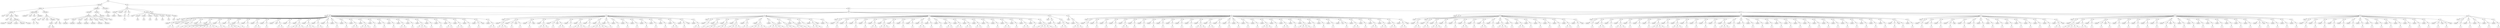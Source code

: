 digraph Tree {
	"t0" [label = "TEI"];
	"t1" [label = "teiHeader"];
	"t2" [label = "fileDesc"];
	"t3" [label = "titleStmt"];
	"t4" [label = "title"];
	"t5" [label = "title"];
	"t6" [label = "author"];
	"t7" [label = "idno"];
	"t8" [label = "idno"];
	"t9" [label = "persName"];
	"t10" [label = "forename"];
	"t11" [label = "nameLink"];
	"t12" [label = "surname"];
	"t13" [label = "nameLink"];
	"t14" [label = "surname"];
	"t15" [label = "editor"];
	"t16" [label = "publicationStmt"];
	"t17" [label = "publisher"];
	"t18" [label = "idno"];
	"t19" [label = "idno"];
	"t20" [label = "availability"];
	"t21" [label = "licence"];
	"t22" [label = "ab"];
	"t23" [label = "ref"];
	"t24" [label = "sourceDesc"];
	"t25" [label = "bibl"];
	"t26" [label = "name"];
	"t27" [label = "idno"];
	"t28" [label = "idno"];
	"t29" [label = "availability"];
	"t30" [label = "licence"];
	"t31" [label = "ab"];
	"t32" [label = "ref"];
	"t33" [label = "bibl"];
	"t34" [label = "date"];
	"t35" [label = "idno"];
	"t36" [label = "profileDesc"];
	"t37" [label = "particDesc"];
	"t38" [label = "listPerson"];
	"t39" [label = "person"];
	"t40" [label = "persName"];
	"t41" [label = "person"];
	"t42" [label = "persName"];
	"t43" [label = "person"];
	"t44" [label = "persName"];
	"t45" [label = "person"];
	"t46" [label = "persName"];
	"t47" [label = "person"];
	"t48" [label = "persName"];
	"t49" [label = "person"];
	"t50" [label = "persName"];
	"t51" [label = "person"];
	"t52" [label = "persName"];
	"t53" [label = "textClass"];
	"t54" [label = "keywords"];
	"t55" [label = "term"];
	"t56" [label = "term"];
	"t57" [label = "classCode"];
	"t58" [label = "revisionDesc"];
	"t59" [label = "listChange"];
	"t60" [label = "change"];
	"t61" [label = "text"];
	"t62" [label = "front"];
	"t63" [label = "docTitle"];
	"t64" [label = "titlePart"];
	"t65" [label = "titlePart"];
	"t66" [label = "docDate"];
	"t67" [label = "div"];
	"t68" [label = "div"];
	"t69" [label = "p"];
	"t70" [label = "div"];
	"t71" [label = "p"];
	"t72" [label = "castList"];
	"t73" [label = "head"];
	"t74" [label = "castItem"];
	"t75" [label = "role"];
	"t76" [label = "castItem"];
	"t77" [label = "role"];
	"t78" [label = "castItem"];
	"t79" [label = "role"];
	"t80" [label = "castItem"];
	"t81" [label = "role"];
	"t82" [label = "castItem"];
	"t83" [label = "role"];
	"t84" [label = "castItem"];
	"t85" [label = "role"];
	"t86" [label = "castItem"];
	"t87" [label = "role"];
	"t88" [label = "note"];
	"t89" [label = "body"];
	"t90" [label = "div"];
	"t91" [label = "head"];
	"t92" [label = "div"];
	"t93" [label = "head"];
	"t94" [label = "stage"];
	"t95" [label = "sp"];
	"t96" [label = "speaker"];
	"t97" [label = "p"];
	"t98" [label = "s"];
	"t99" [label = "s"];
	"t100" [label = "sp"];
	"t101" [label = "speaker"];
	"t102" [label = "p"];
	"t103" [label = "s"];
	"t104" [label = "sp"];
	"t105" [label = "speaker"];
	"t106" [label = "p"];
	"t107" [label = "s"];
	"t108" [label = "sp"];
	"t109" [label = "speaker"];
	"t110" [label = "p"];
	"t111" [label = "s"];
	"t112" [label = "sp"];
	"t113" [label = "speaker"];
	"t114" [label = "p"];
	"t115" [label = "s"];
	"t116" [label = "s"];
	"t117" [label = "s"];
	"t118" [label = "s"];
	"t119" [label = "s"];
	"t120" [label = "s"];
	"t121" [label = "s"];
	"t122" [label = "s"];
	"t123" [label = "s"];
	"t124" [label = "sp"];
	"t125" [label = "speaker"];
	"t126" [label = "p"];
	"t127" [label = "s"];
	"t128" [label = "s"];
	"t129" [label = "sp"];
	"t130" [label = "speaker"];
	"t131" [label = "p"];
	"t132" [label = "s"];
	"t133" [label = "s"];
	"t134" [label = "s"];
	"t135" [label = "s"];
	"t136" [label = "sp"];
	"t137" [label = "speaker"];
	"t138" [label = "p"];
	"t139" [label = "s"];
	"t140" [label = "sp"];
	"t141" [label = "speaker"];
	"t142" [label = "p"];
	"t143" [label = "s"];
	"t144" [label = "sp"];
	"t145" [label = "speaker"];
	"t146" [label = "p"];
	"t147" [label = "s"];
	"t148" [label = "s"];
	"t149" [label = "sp"];
	"t150" [label = "speaker"];
	"t151" [label = "p"];
	"t152" [label = "s"];
	"t153" [label = "sp"];
	"t154" [label = "speaker"];
	"t155" [label = "note"];
	"t156" [label = "p"];
	"t157" [label = "s"];
	"t158" [label = "s"];
	"t159" [label = "sp"];
	"t160" [label = "speaker"];
	"t161" [label = "p"];
	"t162" [label = "s"];
	"t163" [label = "sp"];
	"t164" [label = "speaker"];
	"t165" [label = "p"];
	"t166" [label = "s"];
	"t167" [label = "s"];
	"t168" [label = "s"];
	"t169" [label = "s"];
	"t170" [label = "sp"];
	"t171" [label = "speaker"];
	"t172" [label = "p"];
	"t173" [label = "s"];
	"t174" [label = "s"];
	"t175" [label = "s"];
	"t176" [label = "sp"];
	"t177" [label = "speaker"];
	"t178" [label = "p"];
	"t179" [label = "s"];
	"t180" [label = "s"];
	"t181" [label = "sp"];
	"t182" [label = "speaker"];
	"t183" [label = "p"];
	"t184" [label = "s"];
	"t185" [label = "sp"];
	"t186" [label = "speaker"];
	"t187" [label = "p"];
	"t188" [label = "s"];
	"t189" [label = "sp"];
	"t190" [label = "speaker"];
	"t191" [label = "p"];
	"t192" [label = "s"];
	"t193" [label = "sp"];
	"t194" [label = "speaker"];
	"t195" [label = "p"];
	"t196" [label = "s"];
	"t197" [label = "s"];
	"t198" [label = "sp"];
	"t199" [label = "speaker"];
	"t200" [label = "p"];
	"t201" [label = "s"];
	"t202" [label = "s"];
	"t203" [label = "s"];
	"t204" [label = "sp"];
	"t205" [label = "speaker"];
	"t206" [label = "p"];
	"t207" [label = "s"];
	"t208" [label = "sp"];
	"t209" [label = "speaker"];
	"t210" [label = "p"];
	"t211" [label = "s"];
	"t212" [label = "sp"];
	"t213" [label = "speaker"];
	"t214" [label = "p"];
	"t215" [label = "s"];
	"t216" [label = "sp"];
	"t217" [label = "speaker"];
	"t218" [label = "p"];
	"t219" [label = "s"];
	"t220" [label = "s"];
	"t221" [label = "sp"];
	"t222" [label = "speaker"];
	"t223" [label = "p"];
	"t224" [label = "s"];
	"t225" [label = "sp"];
	"t226" [label = "speaker"];
	"t227" [label = "p"];
	"t228" [label = "s"];
	"t229" [label = "s"];
	"t230" [label = "s"];
	"t231" [label = "sp"];
	"t232" [label = "speaker"];
	"t233" [label = "p"];
	"t234" [label = "s"];
	"t235" [label = "sp"];
	"t236" [label = "speaker"];
	"t237" [label = "p"];
	"t238" [label = "s"];
	"t239" [label = "sp"];
	"t240" [label = "speaker"];
	"t241" [label = "p"];
	"t242" [label = "s"];
	"t243" [label = "s"];
	"t244" [label = "sp"];
	"t245" [label = "speaker"];
	"t246" [label = "p"];
	"t247" [label = "s"];
	"t248" [label = "s"];
	"t249" [label = "sp"];
	"t250" [label = "speaker"];
	"t251" [label = "p"];
	"t252" [label = "s"];
	"t253" [label = "sp"];
	"t254" [label = "speaker"];
	"t255" [label = "p"];
	"t256" [label = "s"];
	"t257" [label = "stage"];
	"t258" [label = "sp"];
	"t259" [label = "speaker"];
	"t260" [label = "p"];
	"t261" [label = "s"];
	"t262" [label = "s"];
	"t263" [label = "div"];
	"t264" [label = "head"];
	"t265" [label = "sp"];
	"t266" [label = "speaker"];
	"t267" [label = "p"];
	"t268" [label = "s"];
	"t269" [label = "s"];
	"t270" [label = "s"];
	"t271" [label = "sp"];
	"t272" [label = "speaker"];
	"t273" [label = "p"];
	"t274" [label = "s"];
	"t275" [label = "stage"];
	"t276" [label = "p"];
	"t277" [label = "s"];
	"t278" [label = "sp"];
	"t279" [label = "speaker"];
	"t280" [label = "p"];
	"t281" [label = "s"];
	"t282" [label = "stage"];
	"t283" [label = "sp"];
	"t284" [label = "speaker"];
	"t285" [label = "p"];
	"t286" [label = "s"];
	"t287" [label = "s"];
	"t288" [label = "s"];
	"t289" [label = "sp"];
	"t290" [label = "speaker"];
	"t291" [label = "p"];
	"t292" [label = "s"];
	"t293" [label = "stage"];
	"t294" [label = "p"];
	"t295" [label = "s"];
	"t296" [label = "s"];
	"t297" [label = "sp"];
	"t298" [label = "speaker"];
	"t299" [label = "p"];
	"t300" [label = "s"];
	"t301" [label = "sp"];
	"t302" [label = "speaker"];
	"t303" [label = "p"];
	"t304" [label = "s"];
	"t305" [label = "s"];
	"t306" [label = "s"];
	"t307" [label = "s"];
	"t308" [label = "sp"];
	"t309" [label = "speaker"];
	"t310" [label = "p"];
	"t311" [label = "s"];
	"t312" [label = "sp"];
	"t313" [label = "speaker"];
	"t314" [label = "p"];
	"t315" [label = "s"];
	"t316" [label = "s"];
	"t317" [label = "s"];
	"t318" [label = "s"];
	"t319" [label = "s"];
	"t320" [label = "sp"];
	"t321" [label = "speaker"];
	"t322" [label = "p"];
	"t323" [label = "s"];
	"t324" [label = "sp"];
	"t325" [label = "speaker"];
	"t326" [label = "p"];
	"t327" [label = "s"];
	"t328" [label = "sp"];
	"t329" [label = "speaker"];
	"t330" [label = "p"];
	"t331" [label = "s"];
	"t332" [label = "sp"];
	"t333" [label = "speaker"];
	"t334" [label = "p"];
	"t335" [label = "s"];
	"t336" [label = "sp"];
	"t337" [label = "speaker"];
	"t338" [label = "p"];
	"t339" [label = "s"];
	"t340" [label = "sp"];
	"t341" [label = "speaker"];
	"t342" [label = "p"];
	"t343" [label = "s"];
	"t344" [label = "sp"];
	"t345" [label = "speaker"];
	"t346" [label = "p"];
	"t347" [label = "s"];
	"t348" [label = "sp"];
	"t349" [label = "speaker"];
	"t350" [label = "p"];
	"t351" [label = "s"];
	"t352" [label = "s"];
	"t353" [label = "sp"];
	"t354" [label = "speaker"];
	"t355" [label = "p"];
	"t356" [label = "s"];
	"t357" [label = "stage"];
	"t358" [label = "sp"];
	"t359" [label = "speaker"];
	"t360" [label = "p"];
	"t361" [label = "s"];
	"t362" [label = "s"];
	"t363" [label = "div"];
	"t364" [label = "head"];
	"t365" [label = "sp"];
	"t366" [label = "speaker"];
	"t367" [label = "p"];
	"t368" [label = "s"];
	"t369" [label = "sp"];
	"t370" [label = "speaker"];
	"t371" [label = "p"];
	"t372" [label = "s"];
	"t373" [label = "s"];
	"t374" [label = "s"];
	"t375" [label = "sp"];
	"t376" [label = "speaker"];
	"t377" [label = "p"];
	"t378" [label = "s"];
	"t379" [label = "s"];
	"t380" [label = "s"];
	"t381" [label = "sp"];
	"t382" [label = "speaker"];
	"t383" [label = "p"];
	"t384" [label = "s"];
	"t385" [label = "s"];
	"t386" [label = "s"];
	"t387" [label = "s"];
	"t388" [label = "sp"];
	"t389" [label = "speaker"];
	"t390" [label = "p"];
	"t391" [label = "s"];
	"t392" [label = "s"];
	"t393" [label = "sp"];
	"t394" [label = "speaker"];
	"t395" [label = "p"];
	"t396" [label = "s"];
	"t397" [label = "s"];
	"t398" [label = "s"];
	"t399" [label = "s"];
	"t400" [label = "s"];
	"t401" [label = "sp"];
	"t402" [label = "speaker"];
	"t403" [label = "p"];
	"t404" [label = "s"];
	"t405" [label = "s"];
	"t406" [label = "s"];
	"t407" [label = "s"];
	"t408" [label = "s"];
	"t409" [label = "sp"];
	"t410" [label = "speaker"];
	"t411" [label = "p"];
	"t412" [label = "s"];
	"t413" [label = "s"];
	"t414" [label = "s"];
	"t415" [label = "sp"];
	"t416" [label = "speaker"];
	"t417" [label = "p"];
	"t418" [label = "s"];
	"t419" [label = "s"];
	"t420" [label = "s"];
	"t421" [label = "sp"];
	"t422" [label = "speaker"];
	"t423" [label = "p"];
	"t424" [label = "s"];
	"t425" [label = "sp"];
	"t426" [label = "speaker"];
	"t427" [label = "p"];
	"t428" [label = "s"];
	"t429" [label = "s"];
	"t430" [label = "s"];
	"t431" [label = "stage"];
	"t432" [label = "sp"];
	"t433" [label = "speaker"];
	"t434" [label = "p"];
	"t435" [label = "s"];
	"t436" [label = "div"];
	"t437" [label = "head"];
	"t438" [label = "sp"];
	"t439" [label = "speaker"];
	"t440" [label = "p"];
	"t441" [label = "s"];
	"t442" [label = "sp"];
	"t443" [label = "speaker"];
	"t444" [label = "p"];
	"t445" [label = "s"];
	"t446" [label = "sp"];
	"t447" [label = "speaker"];
	"t448" [label = "p"];
	"t449" [label = "s"];
	"t450" [label = "sp"];
	"t451" [label = "speaker"];
	"t452" [label = "p"];
	"t453" [label = "s"];
	"t454" [label = "sp"];
	"t455" [label = "speaker"];
	"t456" [label = "p"];
	"t457" [label = "s"];
	"t458" [label = "s"];
	"t459" [label = "sp"];
	"t460" [label = "speaker"];
	"t461" [label = "p"];
	"t462" [label = "s"];
	"t463" [label = "s"];
	"t464" [label = "s"];
	"t465" [label = "sp"];
	"t466" [label = "speaker"];
	"t467" [label = "p"];
	"t468" [label = "s"];
	"t469" [label = "sp"];
	"t470" [label = "speaker"];
	"t471" [label = "p"];
	"t472" [label = "s"];
	"t473" [label = "sp"];
	"t474" [label = "speaker"];
	"t475" [label = "p"];
	"t476" [label = "s"];
	"t477" [label = "sp"];
	"t478" [label = "speaker"];
	"t479" [label = "p"];
	"t480" [label = "s"];
	"t481" [label = "s"];
	"t482" [label = "sp"];
	"t483" [label = "speaker"];
	"t484" [label = "p"];
	"t485" [label = "s"];
	"t486" [label = "sp"];
	"t487" [label = "speaker"];
	"t488" [label = "p"];
	"t489" [label = "s"];
	"t490" [label = "sp"];
	"t491" [label = "speaker"];
	"t492" [label = "p"];
	"t493" [label = "s"];
	"t494" [label = "s"];
	"t495" [label = "sp"];
	"t496" [label = "speaker"];
	"t497" [label = "p"];
	"t498" [label = "s"];
	"t499" [label = "s"];
	"t500" [label = "sp"];
	"t501" [label = "speaker"];
	"t502" [label = "p"];
	"t503" [label = "s"];
	"t504" [label = "s"];
	"t505" [label = "sp"];
	"t506" [label = "speaker"];
	"t507" [label = "p"];
	"t508" [label = "s"];
	"t509" [label = "s"];
	"t510" [label = "sp"];
	"t511" [label = "speaker"];
	"t512" [label = "p"];
	"t513" [label = "s"];
	"t514" [label = "sp"];
	"t515" [label = "speaker"];
	"t516" [label = "p"];
	"t517" [label = "s"];
	"t518" [label = "sp"];
	"t519" [label = "speaker"];
	"t520" [label = "p"];
	"t521" [label = "s"];
	"t522" [label = "s"];
	"t523" [label = "sp"];
	"t524" [label = "speaker"];
	"t525" [label = "p"];
	"t526" [label = "s"];
	"t527" [label = "sp"];
	"t528" [label = "speaker"];
	"t529" [label = "p"];
	"t530" [label = "s"];
	"t531" [label = "s"];
	"t532" [label = "sp"];
	"t533" [label = "speaker"];
	"t534" [label = "p"];
	"t535" [label = "s"];
	"t536" [label = "sp"];
	"t537" [label = "speaker"];
	"t538" [label = "p"];
	"t539" [label = "s"];
	"t540" [label = "s"];
	"t541" [label = "s"];
	"t542" [label = "s"];
	"t543" [label = "s"];
	"t544" [label = "div"];
	"t545" [label = "head"];
	"t546" [label = "sp"];
	"t547" [label = "speaker"];
	"t548" [label = "p"];
	"t549" [label = "s"];
	"t550" [label = "sp"];
	"t551" [label = "speaker"];
	"t552" [label = "p"];
	"t553" [label = "s"];
	"t554" [label = "s"];
	"t555" [label = "stage"];
	"t556" [label = "div"];
	"t557" [label = "head"];
	"t558" [label = "sp"];
	"t559" [label = "speaker"];
	"t560" [label = "p"];
	"t561" [label = "s"];
	"t562" [label = "s"];
	"t563" [label = "s"];
	"t564" [label = "div"];
	"t565" [label = "head"];
	"t566" [label = "sp"];
	"t567" [label = "speaker"];
	"t568" [label = "p"];
	"t569" [label = "s"];
	"t570" [label = "sp"];
	"t571" [label = "speaker"];
	"t572" [label = "p"];
	"t573" [label = "s"];
	"t574" [label = "sp"];
	"t575" [label = "speaker"];
	"t576" [label = "p"];
	"t577" [label = "s"];
	"t578" [label = "sp"];
	"t579" [label = "speaker"];
	"t580" [label = "p"];
	"t581" [label = "s"];
	"t582" [label = "sp"];
	"t583" [label = "speaker"];
	"t584" [label = "p"];
	"t585" [label = "s"];
	"t586" [label = "s"];
	"t587" [label = "sp"];
	"t588" [label = "speaker"];
	"t589" [label = "p"];
	"t590" [label = "s"];
	"t591" [label = "sp"];
	"t592" [label = "speaker"];
	"t593" [label = "p"];
	"t594" [label = "s"];
	"t595" [label = "sp"];
	"t596" [label = "speaker"];
	"t597" [label = "p"];
	"t598" [label = "s"];
	"t599" [label = "sp"];
	"t600" [label = "speaker"];
	"t601" [label = "p"];
	"t602" [label = "s"];
	"t603" [label = "sp"];
	"t604" [label = "speaker"];
	"t605" [label = "p"];
	"t606" [label = "s"];
	"t607" [label = "sp"];
	"t608" [label = "speaker"];
	"t609" [label = "p"];
	"t610" [label = "s"];
	"t611" [label = "sp"];
	"t612" [label = "speaker"];
	"t613" [label = "p"];
	"t614" [label = "s"];
	"t615" [label = "sp"];
	"t616" [label = "speaker"];
	"t617" [label = "p"];
	"t618" [label = "s"];
	"t619" [label = "s"];
	"t620" [label = "s"];
	"t621" [label = "sp"];
	"t622" [label = "speaker"];
	"t623" [label = "p"];
	"t624" [label = "s"];
	"t625" [label = "s"];
	"t626" [label = "sp"];
	"t627" [label = "speaker"];
	"t628" [label = "p"];
	"t629" [label = "s"];
	"t630" [label = "sp"];
	"t631" [label = "speaker"];
	"t632" [label = "p"];
	"t633" [label = "s"];
	"t634" [label = "sp"];
	"t635" [label = "speaker"];
	"t636" [label = "p"];
	"t637" [label = "s"];
	"t638" [label = "sp"];
	"t639" [label = "speaker"];
	"t640" [label = "p"];
	"t641" [label = "s"];
	"t642" [label = "sp"];
	"t643" [label = "speaker"];
	"t644" [label = "p"];
	"t645" [label = "s"];
	"t646" [label = "sp"];
	"t647" [label = "speaker"];
	"t648" [label = "p"];
	"t649" [label = "s"];
	"t650" [label = "s"];
	"t651" [label = "s"];
	"t652" [label = "sp"];
	"t653" [label = "speaker"];
	"t654" [label = "p"];
	"t655" [label = "s"];
	"t656" [label = "sp"];
	"t657" [label = "speaker"];
	"t658" [label = "p"];
	"t659" [label = "s"];
	"t660" [label = "s"];
	"t661" [label = "sp"];
	"t662" [label = "speaker"];
	"t663" [label = "p"];
	"t664" [label = "s"];
	"t665" [label = "sp"];
	"t666" [label = "speaker"];
	"t667" [label = "p"];
	"t668" [label = "s"];
	"t669" [label = "s"];
	"t670" [label = "s"];
	"t671" [label = "s"];
	"t672" [label = "sp"];
	"t673" [label = "speaker"];
	"t674" [label = "p"];
	"t675" [label = "s"];
	"t676" [label = "sp"];
	"t677" [label = "speaker"];
	"t678" [label = "p"];
	"t679" [label = "s"];
	"t680" [label = "sp"];
	"t681" [label = "speaker"];
	"t682" [label = "p"];
	"t683" [label = "s"];
	"t684" [label = "sp"];
	"t685" [label = "speaker"];
	"t686" [label = "note"];
	"t687" [label = "p"];
	"t688" [label = "s"];
	"t689" [label = "sp"];
	"t690" [label = "speaker"];
	"t691" [label = "p"];
	"t692" [label = "s"];
	"t693" [label = "s"];
	"t694" [label = "sp"];
	"t695" [label = "speaker"];
	"t696" [label = "p"];
	"t697" [label = "s"];
	"t698" [label = "sp"];
	"t699" [label = "speaker"];
	"t700" [label = "p"];
	"t701" [label = "s"];
	"t702" [label = "s"];
	"t703" [label = "sp"];
	"t704" [label = "speaker"];
	"t705" [label = "p"];
	"t706" [label = "s"];
	"t707" [label = "s"];
	"t708" [label = "sp"];
	"t709" [label = "speaker"];
	"t710" [label = "p"];
	"t711" [label = "s"];
	"t712" [label = "s"];
	"t713" [label = "sp"];
	"t714" [label = "speaker"];
	"t715" [label = "p"];
	"t716" [label = "s"];
	"t717" [label = "s"];
	"t718" [label = "stage"];
	"t719" [label = "div"];
	"t720" [label = "head"];
	"t721" [label = "div"];
	"t722" [label = "head"];
	"t723" [label = "sp"];
	"t724" [label = "speaker"];
	"t725" [label = "p"];
	"t726" [label = "s"];
	"t727" [label = "s"];
	"t728" [label = "div"];
	"t729" [label = "head"];
	"t730" [label = "sp"];
	"t731" [label = "speaker"];
	"t732" [label = "p"];
	"t733" [label = "s"];
	"t734" [label = "s"];
	"t735" [label = "sp"];
	"t736" [label = "speaker"];
	"t737" [label = "p"];
	"t738" [label = "s"];
	"t739" [label = "s"];
	"t740" [label = "s"];
	"t741" [label = "sp"];
	"t742" [label = "speaker"];
	"t743" [label = "p"];
	"t744" [label = "s"];
	"t745" [label = "sp"];
	"t746" [label = "speaker"];
	"t747" [label = "p"];
	"t748" [label = "s"];
	"t749" [label = "sp"];
	"t750" [label = "speaker"];
	"t751" [label = "p"];
	"t752" [label = "s"];
	"t753" [label = "s"];
	"t754" [label = "sp"];
	"t755" [label = "speaker"];
	"t756" [label = "p"];
	"t757" [label = "s"];
	"t758" [label = "sp"];
	"t759" [label = "speaker"];
	"t760" [label = "p"];
	"t761" [label = "s"];
	"t762" [label = "s"];
	"t763" [label = "sp"];
	"t764" [label = "speaker"];
	"t765" [label = "p"];
	"t766" [label = "s"];
	"t767" [label = "sp"];
	"t768" [label = "speaker"];
	"t769" [label = "p"];
	"t770" [label = "s"];
	"t771" [label = "s"];
	"t772" [label = "s"];
	"t773" [label = "sp"];
	"t774" [label = "speaker"];
	"t775" [label = "p"];
	"t776" [label = "s"];
	"t777" [label = "sp"];
	"t778" [label = "speaker"];
	"t779" [label = "p"];
	"t780" [label = "s"];
	"t781" [label = "s"];
	"t782" [label = "sp"];
	"t783" [label = "speaker"];
	"t784" [label = "p"];
	"t785" [label = "s"];
	"t786" [label = "sp"];
	"t787" [label = "speaker"];
	"t788" [label = "p"];
	"t789" [label = "s"];
	"t790" [label = "sp"];
	"t791" [label = "speaker"];
	"t792" [label = "p"];
	"t793" [label = "s"];
	"t794" [label = "sp"];
	"t795" [label = "speaker"];
	"t796" [label = "p"];
	"t797" [label = "s"];
	"t798" [label = "sp"];
	"t799" [label = "speaker"];
	"t800" [label = "p"];
	"t801" [label = "s"];
	"t802" [label = "s"];
	"t803" [label = "sp"];
	"t804" [label = "speaker"];
	"t805" [label = "p"];
	"t806" [label = "s"];
	"t807" [label = "stage"];
	"t808" [label = "div"];
	"t809" [label = "head"];
	"t810" [label = "sp"];
	"t811" [label = "speaker"];
	"t812" [label = "p"];
	"t813" [label = "s"];
	"t814" [label = "sp"];
	"t815" [label = "speaker"];
	"t816" [label = "p"];
	"t817" [label = "s"];
	"t818" [label = "s"];
	"t819" [label = "sp"];
	"t820" [label = "speaker"];
	"t821" [label = "p"];
	"t822" [label = "s"];
	"t823" [label = "sp"];
	"t824" [label = "speaker"];
	"t825" [label = "p"];
	"t826" [label = "s"];
	"t827" [label = "s"];
	"t828" [label = "s"];
	"t829" [label = "sp"];
	"t830" [label = "speaker"];
	"t831" [label = "p"];
	"t832" [label = "s"];
	"t833" [label = "sp"];
	"t834" [label = "speaker"];
	"t835" [label = "p"];
	"t836" [label = "s"];
	"t837" [label = "sp"];
	"t838" [label = "speaker"];
	"t839" [label = "p"];
	"t840" [label = "s"];
	"t841" [label = "sp"];
	"t842" [label = "speaker"];
	"t843" [label = "p"];
	"t844" [label = "s"];
	"t845" [label = "s"];
	"t846" [label = "s"];
	"t847" [label = "s"];
	"t848" [label = "sp"];
	"t849" [label = "speaker"];
	"t850" [label = "p"];
	"t851" [label = "s"];
	"t852" [label = "sp"];
	"t853" [label = "speaker"];
	"t854" [label = "p"];
	"t855" [label = "s"];
	"t856" [label = "s"];
	"t857" [label = "s"];
	"t858" [label = "sp"];
	"t859" [label = "speaker"];
	"t860" [label = "p"];
	"t861" [label = "s"];
	"t862" [label = "sp"];
	"t863" [label = "speaker"];
	"t864" [label = "p"];
	"t865" [label = "s"];
	"t866" [label = "sp"];
	"t867" [label = "speaker"];
	"t868" [label = "p"];
	"t869" [label = "s"];
	"t870" [label = "sp"];
	"t871" [label = "speaker"];
	"t872" [label = "p"];
	"t873" [label = "s"];
	"t874" [label = "sp"];
	"t875" [label = "speaker"];
	"t876" [label = "p"];
	"t877" [label = "s"];
	"t878" [label = "s"];
	"t879" [label = "s"];
	"t880" [label = "sp"];
	"t881" [label = "speaker"];
	"t882" [label = "p"];
	"t883" [label = "s"];
	"t884" [label = "sp"];
	"t885" [label = "speaker"];
	"t886" [label = "p"];
	"t887" [label = "s"];
	"t888" [label = "sp"];
	"t889" [label = "speaker"];
	"t890" [label = "p"];
	"t891" [label = "s"];
	"t892" [label = "sp"];
	"t893" [label = "speaker"];
	"t894" [label = "p"];
	"t895" [label = "s"];
	"t896" [label = "sp"];
	"t897" [label = "speaker"];
	"t898" [label = "p"];
	"t899" [label = "s"];
	"t900" [label = "sp"];
	"t901" [label = "speaker"];
	"t902" [label = "p"];
	"t903" [label = "s"];
	"t904" [label = "sp"];
	"t905" [label = "speaker"];
	"t906" [label = "p"];
	"t907" [label = "s"];
	"t908" [label = "sp"];
	"t909" [label = "speaker"];
	"t910" [label = "p"];
	"t911" [label = "s"];
	"t912" [label = "sp"];
	"t913" [label = "speaker"];
	"t914" [label = "p"];
	"t915" [label = "s"];
	"t916" [label = "sp"];
	"t917" [label = "speaker"];
	"t918" [label = "p"];
	"t919" [label = "s"];
	"t920" [label = "sp"];
	"t921" [label = "speaker"];
	"t922" [label = "p"];
	"t923" [label = "s"];
	"t924" [label = "sp"];
	"t925" [label = "speaker"];
	"t926" [label = "p"];
	"t927" [label = "s"];
	"t928" [label = "sp"];
	"t929" [label = "speaker"];
	"t930" [label = "p"];
	"t931" [label = "s"];
	"t932" [label = "sp"];
	"t933" [label = "speaker"];
	"t934" [label = "p"];
	"t935" [label = "s"];
	"t936" [label = "sp"];
	"t937" [label = "speaker"];
	"t938" [label = "p"];
	"t939" [label = "s"];
	"t940" [label = "sp"];
	"t941" [label = "speaker"];
	"t942" [label = "p"];
	"t943" [label = "s"];
	"t944" [label = "sp"];
	"t945" [label = "speaker"];
	"t946" [label = "p"];
	"t947" [label = "s"];
	"t948" [label = "sp"];
	"t949" [label = "speaker"];
	"t950" [label = "p"];
	"t951" [label = "s"];
	"t952" [label = "stage"];
	"t953" [label = "p"];
	"t954" [label = "s"];
	"t955" [label = "sp"];
	"t956" [label = "speaker"];
	"t957" [label = "p"];
	"t958" [label = "s"];
	"t959" [label = "div"];
	"t960" [label = "head"];
	"t961" [label = "sp"];
	"t962" [label = "speaker"];
	"t963" [label = "p"];
	"t964" [label = "s"];
	"t965" [label = "sp"];
	"t966" [label = "speaker"];
	"t967" [label = "p"];
	"t968" [label = "s"];
	"t969" [label = "sp"];
	"t970" [label = "speaker"];
	"t971" [label = "p"];
	"t972" [label = "s"];
	"t973" [label = "sp"];
	"t974" [label = "speaker"];
	"t975" [label = "p"];
	"t976" [label = "s"];
	"t977" [label = "stage"];
	"t978" [label = "sp"];
	"t979" [label = "speaker"];
	"t980" [label = "p"];
	"t981" [label = "s"];
	"t982" [label = "sp"];
	"t983" [label = "speaker"];
	"t984" [label = "p"];
	"t985" [label = "s"];
	"t986" [label = "sp"];
	"t987" [label = "speaker"];
	"t988" [label = "p"];
	"t989" [label = "s"];
	"t990" [label = "sp"];
	"t991" [label = "speaker"];
	"t992" [label = "p"];
	"t993" [label = "s"];
	"t994" [label = "sp"];
	"t995" [label = "speaker"];
	"t996" [label = "p"];
	"t997" [label = "s"];
	"t998" [label = "sp"];
	"t999" [label = "speaker"];
	"t1000" [label = "p"];
	"t1001" [label = "s"];
	"t1002" [label = "sp"];
	"t1003" [label = "speaker"];
	"t1004" [label = "p"];
	"t1005" [label = "s"];
	"t1006" [label = "sp"];
	"t1007" [label = "speaker"];
	"t1008" [label = "p"];
	"t1009" [label = "s"];
	"t1010" [label = "sp"];
	"t1011" [label = "speaker"];
	"t1012" [label = "p"];
	"t1013" [label = "s"];
	"t1014" [label = "sp"];
	"t1015" [label = "speaker"];
	"t1016" [label = "p"];
	"t1017" [label = "s"];
	"t1018" [label = "sp"];
	"t1019" [label = "speaker"];
	"t1020" [label = "p"];
	"t1021" [label = "s"];
	"t1022" [label = "s"];
	"t1023" [label = "stage"];
	"t1024" [label = "div"];
	"t1025" [label = "head"];
	"t1026" [label = "sp"];
	"t1027" [label = "speaker"];
	"t1028" [label = "p"];
	"t1029" [label = "s"];
	"t1030" [label = "s"];
	"t1031" [label = "s"];
	"t1032" [label = "s"];
	"t1033" [label = "s"];
	"t1034" [label = "sp"];
	"t1035" [label = "speaker"];
	"t1036" [label = "p"];
	"t1037" [label = "s"];
	"t1038" [label = "s"];
	"t1039" [label = "sp"];
	"t1040" [label = "speaker"];
	"t1041" [label = "p"];
	"t1042" [label = "s"];
	"t1043" [label = "sp"];
	"t1044" [label = "speaker"];
	"t1045" [label = "p"];
	"t1046" [label = "s"];
	"t1047" [label = "stage"];
	"t1048" [label = "p"];
	"t1049" [label = "s"];
	"t1050" [label = "sp"];
	"t1051" [label = "speaker"];
	"t1052" [label = "p"];
	"t1053" [label = "s"];
	"t1054" [label = "sp"];
	"t1055" [label = "speaker"];
	"t1056" [label = "p"];
	"t1057" [label = "s"];
	"t1058" [label = "sp"];
	"t1059" [label = "speaker"];
	"t1060" [label = "p"];
	"t1061" [label = "s"];
	"t1062" [label = "sp"];
	"t1063" [label = "speaker"];
	"t1064" [label = "p"];
	"t1065" [label = "s"];
	"t1066" [label = "sp"];
	"t1067" [label = "speaker"];
	"t1068" [label = "p"];
	"t1069" [label = "s"];
	"t1070" [label = "sp"];
	"t1071" [label = "speaker"];
	"t1072" [label = "p"];
	"t1073" [label = "s"];
	"t1074" [label = "stage"];
	"t1075" [label = "p"];
	"t1076" [label = "s"];
	"t1077" [label = "sp"];
	"t1078" [label = "speaker"];
	"t1079" [label = "p"];
	"t1080" [label = "s"];
	"t1081" [label = "sp"];
	"t1082" [label = "speaker"];
	"t1083" [label = "p"];
	"t1084" [label = "s"];
	"t1085" [label = "sp"];
	"t1086" [label = "speaker"];
	"t1087" [label = "p"];
	"t1088" [label = "s"];
	"t1089" [label = "sp"];
	"t1090" [label = "speaker"];
	"t1091" [label = "p"];
	"t1092" [label = "s"];
	"t1093" [label = "sp"];
	"t1094" [label = "speaker"];
	"t1095" [label = "p"];
	"t1096" [label = "s"];
	"t1097" [label = "sp"];
	"t1098" [label = "speaker"];
	"t1099" [label = "p"];
	"t1100" [label = "s"];
	"t1101" [label = "sp"];
	"t1102" [label = "speaker"];
	"t1103" [label = "p"];
	"t1104" [label = "s"];
	"t1105" [label = "sp"];
	"t1106" [label = "speaker"];
	"t1107" [label = "p"];
	"t1108" [label = "s"];
	"t1109" [label = "sp"];
	"t1110" [label = "speaker"];
	"t1111" [label = "p"];
	"t1112" [label = "s"];
	"t1113" [label = "stage"];
	"t1114" [label = "p"];
	"t1115" [label = "s"];
	"t1116" [label = "sp"];
	"t1117" [label = "speaker"];
	"t1118" [label = "p"];
	"t1119" [label = "s"];
	"t1120" [label = "sp"];
	"t1121" [label = "speaker"];
	"t1122" [label = "p"];
	"t1123" [label = "s"];
	"t1124" [label = "sp"];
	"t1125" [label = "speaker"];
	"t1126" [label = "p"];
	"t1127" [label = "s"];
	"t1128" [label = "div"];
	"t1129" [label = "head"];
	"t1130" [label = "sp"];
	"t1131" [label = "speaker"];
	"t1132" [label = "p"];
	"t1133" [label = "s"];
	"t1134" [label = "sp"];
	"t1135" [label = "speaker"];
	"t1136" [label = "p"];
	"t1137" [label = "s"];
	"t1138" [label = "sp"];
	"t1139" [label = "speaker"];
	"t1140" [label = "p"];
	"t1141" [label = "s"];
	"t1142" [label = "sp"];
	"t1143" [label = "speaker"];
	"t1144" [label = "p"];
	"t1145" [label = "s"];
	"t1146" [label = "sp"];
	"t1147" [label = "speaker"];
	"t1148" [label = "p"];
	"t1149" [label = "s"];
	"t1150" [label = "sp"];
	"t1151" [label = "speaker"];
	"t1152" [label = "p"];
	"t1153" [label = "s"];
	"t1154" [label = "sp"];
	"t1155" [label = "speaker"];
	"t1156" [label = "p"];
	"t1157" [label = "s"];
	"t1158" [label = "sp"];
	"t1159" [label = "speaker"];
	"t1160" [label = "p"];
	"t1161" [label = "s"];
	"t1162" [label = "sp"];
	"t1163" [label = "speaker"];
	"t1164" [label = "p"];
	"t1165" [label = "s"];
	"t1166" [label = "sp"];
	"t1167" [label = "speaker"];
	"t1168" [label = "p"];
	"t1169" [label = "s"];
	"t1170" [label = "sp"];
	"t1171" [label = "speaker"];
	"t1172" [label = "p"];
	"t1173" [label = "s"];
	"t1174" [label = "sp"];
	"t1175" [label = "speaker"];
	"t1176" [label = "p"];
	"t1177" [label = "s"];
	"t1178" [label = "sp"];
	"t1179" [label = "speaker"];
	"t1180" [label = "p"];
	"t1181" [label = "s"];
	"t1182" [label = "sp"];
	"t1183" [label = "speaker"];
	"t1184" [label = "p"];
	"t1185" [label = "s"];
	"t1186" [label = "sp"];
	"t1187" [label = "speaker"];
	"t1188" [label = "p"];
	"t1189" [label = "s"];
	"t1190" [label = "stage"];
	"t1191" [label = "p"];
	"t1192" [label = "s"];
	"t1193" [label = "stage"];
	"t1194" [label = "div"];
	"t1195" [label = "head"];
	"t1196" [label = "sp"];
	"t1197" [label = "speaker"];
	"t1198" [label = "p"];
	"t1199" [label = "s"];
	"t1200" [label = "sp"];
	"t1201" [label = "speaker"];
	"t1202" [label = "p"];
	"t1203" [label = "s"];
	"t1204" [label = "sp"];
	"t1205" [label = "speaker"];
	"t1206" [label = "p"];
	"t1207" [label = "s"];
	"t1208" [label = "sp"];
	"t1209" [label = "speaker"];
	"t1210" [label = "p"];
	"t1211" [label = "s"];
	"t1212" [label = "sp"];
	"t1213" [label = "speaker"];
	"t1214" [label = "p"];
	"t1215" [label = "s"];
	"t0" -> "t1";
	"t1" -> "t2";
	"t2" -> "t3";
	"t3" -> "t4";
	"t3" -> "t5";
	"t3" -> "t6";
	"t6" -> "t7";
	"t6" -> "t8";
	"t6" -> "t9";
	"t9" -> "t10";
	"t9" -> "t11";
	"t9" -> "t12";
	"t9" -> "t13";
	"t9" -> "t14";
	"t3" -> "t15";
	"t2" -> "t16";
	"t16" -> "t17";
	"t16" -> "t18";
	"t16" -> "t19";
	"t16" -> "t20";
	"t20" -> "t21";
	"t21" -> "t22";
	"t21" -> "t23";
	"t2" -> "t24";
	"t24" -> "t25";
	"t25" -> "t26";
	"t25" -> "t27";
	"t25" -> "t28";
	"t25" -> "t29";
	"t29" -> "t30";
	"t30" -> "t31";
	"t30" -> "t32";
	"t25" -> "t33";
	"t33" -> "t34";
	"t33" -> "t35";
	"t1" -> "t36";
	"t36" -> "t37";
	"t37" -> "t38";
	"t38" -> "t39";
	"t39" -> "t40";
	"t38" -> "t41";
	"t41" -> "t42";
	"t38" -> "t43";
	"t43" -> "t44";
	"t38" -> "t45";
	"t45" -> "t46";
	"t38" -> "t47";
	"t47" -> "t48";
	"t38" -> "t49";
	"t49" -> "t50";
	"t38" -> "t51";
	"t51" -> "t52";
	"t36" -> "t53";
	"t53" -> "t54";
	"t54" -> "t55";
	"t54" -> "t56";
	"t53" -> "t57";
	"t1" -> "t58";
	"t58" -> "t59";
	"t59" -> "t60";
	"t0" -> "t61";
	"t61" -> "t62";
	"t62" -> "t63";
	"t63" -> "t64";
	"t63" -> "t65";
	"t62" -> "t66";
	"t62" -> "t67";
	"t67" -> "t68";
	"t68" -> "t69";
	"t62" -> "t70";
	"t70" -> "t71";
	"t62" -> "t72";
	"t72" -> "t73";
	"t72" -> "t74";
	"t74" -> "t75";
	"t72" -> "t76";
	"t76" -> "t77";
	"t72" -> "t78";
	"t78" -> "t79";
	"t72" -> "t80";
	"t80" -> "t81";
	"t72" -> "t82";
	"t82" -> "t83";
	"t72" -> "t84";
	"t84" -> "t85";
	"t72" -> "t86";
	"t86" -> "t87";
	"t62" -> "t88";
	"t61" -> "t89";
	"t89" -> "t90";
	"t90" -> "t91";
	"t90" -> "t92";
	"t92" -> "t93";
	"t92" -> "t94";
	"t92" -> "t95";
	"t95" -> "t96";
	"t95" -> "t97";
	"t97" -> "t98";
	"t97" -> "t99";
	"t92" -> "t100";
	"t100" -> "t101";
	"t100" -> "t102";
	"t102" -> "t103";
	"t92" -> "t104";
	"t104" -> "t105";
	"t104" -> "t106";
	"t106" -> "t107";
	"t92" -> "t108";
	"t108" -> "t109";
	"t108" -> "t110";
	"t110" -> "t111";
	"t92" -> "t112";
	"t112" -> "t113";
	"t112" -> "t114";
	"t114" -> "t115";
	"t114" -> "t116";
	"t114" -> "t117";
	"t114" -> "t118";
	"t114" -> "t119";
	"t114" -> "t120";
	"t114" -> "t121";
	"t114" -> "t122";
	"t114" -> "t123";
	"t92" -> "t124";
	"t124" -> "t125";
	"t124" -> "t126";
	"t126" -> "t127";
	"t126" -> "t128";
	"t92" -> "t129";
	"t129" -> "t130";
	"t129" -> "t131";
	"t131" -> "t132";
	"t131" -> "t133";
	"t131" -> "t134";
	"t131" -> "t135";
	"t92" -> "t136";
	"t136" -> "t137";
	"t136" -> "t138";
	"t138" -> "t139";
	"t92" -> "t140";
	"t140" -> "t141";
	"t140" -> "t142";
	"t142" -> "t143";
	"t92" -> "t144";
	"t144" -> "t145";
	"t144" -> "t146";
	"t146" -> "t147";
	"t146" -> "t148";
	"t92" -> "t149";
	"t149" -> "t150";
	"t149" -> "t151";
	"t151" -> "t152";
	"t92" -> "t153";
	"t153" -> "t154";
	"t153" -> "t155";
	"t153" -> "t156";
	"t156" -> "t157";
	"t156" -> "t158";
	"t92" -> "t159";
	"t159" -> "t160";
	"t159" -> "t161";
	"t161" -> "t162";
	"t92" -> "t163";
	"t163" -> "t164";
	"t163" -> "t165";
	"t165" -> "t166";
	"t165" -> "t167";
	"t165" -> "t168";
	"t165" -> "t169";
	"t92" -> "t170";
	"t170" -> "t171";
	"t170" -> "t172";
	"t172" -> "t173";
	"t172" -> "t174";
	"t172" -> "t175";
	"t92" -> "t176";
	"t176" -> "t177";
	"t176" -> "t178";
	"t178" -> "t179";
	"t178" -> "t180";
	"t92" -> "t181";
	"t181" -> "t182";
	"t181" -> "t183";
	"t183" -> "t184";
	"t92" -> "t185";
	"t185" -> "t186";
	"t185" -> "t187";
	"t187" -> "t188";
	"t92" -> "t189";
	"t189" -> "t190";
	"t189" -> "t191";
	"t191" -> "t192";
	"t92" -> "t193";
	"t193" -> "t194";
	"t193" -> "t195";
	"t195" -> "t196";
	"t195" -> "t197";
	"t92" -> "t198";
	"t198" -> "t199";
	"t198" -> "t200";
	"t200" -> "t201";
	"t200" -> "t202";
	"t200" -> "t203";
	"t92" -> "t204";
	"t204" -> "t205";
	"t204" -> "t206";
	"t206" -> "t207";
	"t92" -> "t208";
	"t208" -> "t209";
	"t208" -> "t210";
	"t210" -> "t211";
	"t92" -> "t212";
	"t212" -> "t213";
	"t212" -> "t214";
	"t214" -> "t215";
	"t92" -> "t216";
	"t216" -> "t217";
	"t216" -> "t218";
	"t218" -> "t219";
	"t218" -> "t220";
	"t92" -> "t221";
	"t221" -> "t222";
	"t221" -> "t223";
	"t223" -> "t224";
	"t92" -> "t225";
	"t225" -> "t226";
	"t225" -> "t227";
	"t227" -> "t228";
	"t227" -> "t229";
	"t227" -> "t230";
	"t92" -> "t231";
	"t231" -> "t232";
	"t231" -> "t233";
	"t233" -> "t234";
	"t92" -> "t235";
	"t235" -> "t236";
	"t235" -> "t237";
	"t237" -> "t238";
	"t92" -> "t239";
	"t239" -> "t240";
	"t239" -> "t241";
	"t241" -> "t242";
	"t241" -> "t243";
	"t92" -> "t244";
	"t244" -> "t245";
	"t244" -> "t246";
	"t246" -> "t247";
	"t246" -> "t248";
	"t92" -> "t249";
	"t249" -> "t250";
	"t249" -> "t251";
	"t251" -> "t252";
	"t92" -> "t253";
	"t253" -> "t254";
	"t253" -> "t255";
	"t255" -> "t256";
	"t253" -> "t257";
	"t92" -> "t258";
	"t258" -> "t259";
	"t258" -> "t260";
	"t260" -> "t261";
	"t260" -> "t262";
	"t90" -> "t263";
	"t263" -> "t264";
	"t263" -> "t265";
	"t265" -> "t266";
	"t265" -> "t267";
	"t267" -> "t268";
	"t267" -> "t269";
	"t267" -> "t270";
	"t263" -> "t271";
	"t271" -> "t272";
	"t271" -> "t273";
	"t273" -> "t274";
	"t271" -> "t275";
	"t271" -> "t276";
	"t276" -> "t277";
	"t263" -> "t278";
	"t278" -> "t279";
	"t278" -> "t280";
	"t280" -> "t281";
	"t278" -> "t282";
	"t263" -> "t283";
	"t283" -> "t284";
	"t283" -> "t285";
	"t285" -> "t286";
	"t285" -> "t287";
	"t285" -> "t288";
	"t263" -> "t289";
	"t289" -> "t290";
	"t289" -> "t291";
	"t291" -> "t292";
	"t289" -> "t293";
	"t289" -> "t294";
	"t294" -> "t295";
	"t294" -> "t296";
	"t263" -> "t297";
	"t297" -> "t298";
	"t297" -> "t299";
	"t299" -> "t300";
	"t263" -> "t301";
	"t301" -> "t302";
	"t301" -> "t303";
	"t303" -> "t304";
	"t303" -> "t305";
	"t303" -> "t306";
	"t303" -> "t307";
	"t263" -> "t308";
	"t308" -> "t309";
	"t308" -> "t310";
	"t310" -> "t311";
	"t263" -> "t312";
	"t312" -> "t313";
	"t312" -> "t314";
	"t314" -> "t315";
	"t314" -> "t316";
	"t314" -> "t317";
	"t314" -> "t318";
	"t314" -> "t319";
	"t263" -> "t320";
	"t320" -> "t321";
	"t320" -> "t322";
	"t322" -> "t323";
	"t263" -> "t324";
	"t324" -> "t325";
	"t324" -> "t326";
	"t326" -> "t327";
	"t263" -> "t328";
	"t328" -> "t329";
	"t328" -> "t330";
	"t330" -> "t331";
	"t263" -> "t332";
	"t332" -> "t333";
	"t332" -> "t334";
	"t334" -> "t335";
	"t263" -> "t336";
	"t336" -> "t337";
	"t336" -> "t338";
	"t338" -> "t339";
	"t263" -> "t340";
	"t340" -> "t341";
	"t340" -> "t342";
	"t342" -> "t343";
	"t263" -> "t344";
	"t344" -> "t345";
	"t344" -> "t346";
	"t346" -> "t347";
	"t263" -> "t348";
	"t348" -> "t349";
	"t348" -> "t350";
	"t350" -> "t351";
	"t350" -> "t352";
	"t263" -> "t353";
	"t353" -> "t354";
	"t353" -> "t355";
	"t355" -> "t356";
	"t353" -> "t357";
	"t263" -> "t358";
	"t358" -> "t359";
	"t358" -> "t360";
	"t360" -> "t361";
	"t360" -> "t362";
	"t90" -> "t363";
	"t363" -> "t364";
	"t363" -> "t365";
	"t365" -> "t366";
	"t365" -> "t367";
	"t367" -> "t368";
	"t363" -> "t369";
	"t369" -> "t370";
	"t369" -> "t371";
	"t371" -> "t372";
	"t371" -> "t373";
	"t371" -> "t374";
	"t363" -> "t375";
	"t375" -> "t376";
	"t375" -> "t377";
	"t377" -> "t378";
	"t377" -> "t379";
	"t377" -> "t380";
	"t363" -> "t381";
	"t381" -> "t382";
	"t381" -> "t383";
	"t383" -> "t384";
	"t383" -> "t385";
	"t383" -> "t386";
	"t383" -> "t387";
	"t363" -> "t388";
	"t388" -> "t389";
	"t388" -> "t390";
	"t390" -> "t391";
	"t390" -> "t392";
	"t363" -> "t393";
	"t393" -> "t394";
	"t393" -> "t395";
	"t395" -> "t396";
	"t395" -> "t397";
	"t395" -> "t398";
	"t395" -> "t399";
	"t395" -> "t400";
	"t363" -> "t401";
	"t401" -> "t402";
	"t401" -> "t403";
	"t403" -> "t404";
	"t403" -> "t405";
	"t403" -> "t406";
	"t403" -> "t407";
	"t403" -> "t408";
	"t363" -> "t409";
	"t409" -> "t410";
	"t409" -> "t411";
	"t411" -> "t412";
	"t411" -> "t413";
	"t411" -> "t414";
	"t363" -> "t415";
	"t415" -> "t416";
	"t415" -> "t417";
	"t417" -> "t418";
	"t417" -> "t419";
	"t417" -> "t420";
	"t363" -> "t421";
	"t421" -> "t422";
	"t421" -> "t423";
	"t423" -> "t424";
	"t363" -> "t425";
	"t425" -> "t426";
	"t425" -> "t427";
	"t427" -> "t428";
	"t427" -> "t429";
	"t427" -> "t430";
	"t425" -> "t431";
	"t363" -> "t432";
	"t432" -> "t433";
	"t432" -> "t434";
	"t434" -> "t435";
	"t90" -> "t436";
	"t436" -> "t437";
	"t436" -> "t438";
	"t438" -> "t439";
	"t438" -> "t440";
	"t440" -> "t441";
	"t436" -> "t442";
	"t442" -> "t443";
	"t442" -> "t444";
	"t444" -> "t445";
	"t436" -> "t446";
	"t446" -> "t447";
	"t446" -> "t448";
	"t448" -> "t449";
	"t436" -> "t450";
	"t450" -> "t451";
	"t450" -> "t452";
	"t452" -> "t453";
	"t436" -> "t454";
	"t454" -> "t455";
	"t454" -> "t456";
	"t456" -> "t457";
	"t456" -> "t458";
	"t436" -> "t459";
	"t459" -> "t460";
	"t459" -> "t461";
	"t461" -> "t462";
	"t461" -> "t463";
	"t461" -> "t464";
	"t436" -> "t465";
	"t465" -> "t466";
	"t465" -> "t467";
	"t467" -> "t468";
	"t436" -> "t469";
	"t469" -> "t470";
	"t469" -> "t471";
	"t471" -> "t472";
	"t436" -> "t473";
	"t473" -> "t474";
	"t473" -> "t475";
	"t475" -> "t476";
	"t436" -> "t477";
	"t477" -> "t478";
	"t477" -> "t479";
	"t479" -> "t480";
	"t479" -> "t481";
	"t436" -> "t482";
	"t482" -> "t483";
	"t482" -> "t484";
	"t484" -> "t485";
	"t436" -> "t486";
	"t486" -> "t487";
	"t486" -> "t488";
	"t488" -> "t489";
	"t436" -> "t490";
	"t490" -> "t491";
	"t490" -> "t492";
	"t492" -> "t493";
	"t492" -> "t494";
	"t436" -> "t495";
	"t495" -> "t496";
	"t495" -> "t497";
	"t497" -> "t498";
	"t497" -> "t499";
	"t436" -> "t500";
	"t500" -> "t501";
	"t500" -> "t502";
	"t502" -> "t503";
	"t502" -> "t504";
	"t436" -> "t505";
	"t505" -> "t506";
	"t505" -> "t507";
	"t507" -> "t508";
	"t507" -> "t509";
	"t436" -> "t510";
	"t510" -> "t511";
	"t510" -> "t512";
	"t512" -> "t513";
	"t436" -> "t514";
	"t514" -> "t515";
	"t514" -> "t516";
	"t516" -> "t517";
	"t436" -> "t518";
	"t518" -> "t519";
	"t518" -> "t520";
	"t520" -> "t521";
	"t520" -> "t522";
	"t436" -> "t523";
	"t523" -> "t524";
	"t523" -> "t525";
	"t525" -> "t526";
	"t436" -> "t527";
	"t527" -> "t528";
	"t527" -> "t529";
	"t529" -> "t530";
	"t529" -> "t531";
	"t436" -> "t532";
	"t532" -> "t533";
	"t532" -> "t534";
	"t534" -> "t535";
	"t436" -> "t536";
	"t536" -> "t537";
	"t536" -> "t538";
	"t538" -> "t539";
	"t538" -> "t540";
	"t538" -> "t541";
	"t538" -> "t542";
	"t538" -> "t543";
	"t90" -> "t544";
	"t544" -> "t545";
	"t544" -> "t546";
	"t546" -> "t547";
	"t546" -> "t548";
	"t548" -> "t549";
	"t544" -> "t550";
	"t550" -> "t551";
	"t550" -> "t552";
	"t552" -> "t553";
	"t552" -> "t554";
	"t550" -> "t555";
	"t90" -> "t556";
	"t556" -> "t557";
	"t556" -> "t558";
	"t558" -> "t559";
	"t558" -> "t560";
	"t560" -> "t561";
	"t560" -> "t562";
	"t560" -> "t563";
	"t90" -> "t564";
	"t564" -> "t565";
	"t564" -> "t566";
	"t566" -> "t567";
	"t566" -> "t568";
	"t568" -> "t569";
	"t564" -> "t570";
	"t570" -> "t571";
	"t570" -> "t572";
	"t572" -> "t573";
	"t564" -> "t574";
	"t574" -> "t575";
	"t574" -> "t576";
	"t576" -> "t577";
	"t564" -> "t578";
	"t578" -> "t579";
	"t578" -> "t580";
	"t580" -> "t581";
	"t564" -> "t582";
	"t582" -> "t583";
	"t582" -> "t584";
	"t584" -> "t585";
	"t584" -> "t586";
	"t564" -> "t587";
	"t587" -> "t588";
	"t587" -> "t589";
	"t589" -> "t590";
	"t564" -> "t591";
	"t591" -> "t592";
	"t591" -> "t593";
	"t593" -> "t594";
	"t564" -> "t595";
	"t595" -> "t596";
	"t595" -> "t597";
	"t597" -> "t598";
	"t564" -> "t599";
	"t599" -> "t600";
	"t599" -> "t601";
	"t601" -> "t602";
	"t564" -> "t603";
	"t603" -> "t604";
	"t603" -> "t605";
	"t605" -> "t606";
	"t564" -> "t607";
	"t607" -> "t608";
	"t607" -> "t609";
	"t609" -> "t610";
	"t564" -> "t611";
	"t611" -> "t612";
	"t611" -> "t613";
	"t613" -> "t614";
	"t564" -> "t615";
	"t615" -> "t616";
	"t615" -> "t617";
	"t617" -> "t618";
	"t617" -> "t619";
	"t617" -> "t620";
	"t564" -> "t621";
	"t621" -> "t622";
	"t621" -> "t623";
	"t623" -> "t624";
	"t623" -> "t625";
	"t564" -> "t626";
	"t626" -> "t627";
	"t626" -> "t628";
	"t628" -> "t629";
	"t564" -> "t630";
	"t630" -> "t631";
	"t630" -> "t632";
	"t632" -> "t633";
	"t564" -> "t634";
	"t634" -> "t635";
	"t634" -> "t636";
	"t636" -> "t637";
	"t564" -> "t638";
	"t638" -> "t639";
	"t638" -> "t640";
	"t640" -> "t641";
	"t564" -> "t642";
	"t642" -> "t643";
	"t642" -> "t644";
	"t644" -> "t645";
	"t564" -> "t646";
	"t646" -> "t647";
	"t646" -> "t648";
	"t648" -> "t649";
	"t648" -> "t650";
	"t648" -> "t651";
	"t564" -> "t652";
	"t652" -> "t653";
	"t652" -> "t654";
	"t654" -> "t655";
	"t564" -> "t656";
	"t656" -> "t657";
	"t656" -> "t658";
	"t658" -> "t659";
	"t658" -> "t660";
	"t564" -> "t661";
	"t661" -> "t662";
	"t661" -> "t663";
	"t663" -> "t664";
	"t564" -> "t665";
	"t665" -> "t666";
	"t665" -> "t667";
	"t667" -> "t668";
	"t667" -> "t669";
	"t667" -> "t670";
	"t667" -> "t671";
	"t564" -> "t672";
	"t672" -> "t673";
	"t672" -> "t674";
	"t674" -> "t675";
	"t564" -> "t676";
	"t676" -> "t677";
	"t676" -> "t678";
	"t678" -> "t679";
	"t564" -> "t680";
	"t680" -> "t681";
	"t680" -> "t682";
	"t682" -> "t683";
	"t564" -> "t684";
	"t684" -> "t685";
	"t684" -> "t686";
	"t684" -> "t687";
	"t687" -> "t688";
	"t564" -> "t689";
	"t689" -> "t690";
	"t689" -> "t691";
	"t691" -> "t692";
	"t691" -> "t693";
	"t564" -> "t694";
	"t694" -> "t695";
	"t694" -> "t696";
	"t696" -> "t697";
	"t564" -> "t698";
	"t698" -> "t699";
	"t698" -> "t700";
	"t700" -> "t701";
	"t700" -> "t702";
	"t564" -> "t703";
	"t703" -> "t704";
	"t703" -> "t705";
	"t705" -> "t706";
	"t705" -> "t707";
	"t564" -> "t708";
	"t708" -> "t709";
	"t708" -> "t710";
	"t710" -> "t711";
	"t710" -> "t712";
	"t564" -> "t713";
	"t713" -> "t714";
	"t713" -> "t715";
	"t715" -> "t716";
	"t715" -> "t717";
	"t713" -> "t718";
	"t89" -> "t719";
	"t719" -> "t720";
	"t719" -> "t721";
	"t721" -> "t722";
	"t721" -> "t723";
	"t723" -> "t724";
	"t723" -> "t725";
	"t725" -> "t726";
	"t725" -> "t727";
	"t719" -> "t728";
	"t728" -> "t729";
	"t728" -> "t730";
	"t730" -> "t731";
	"t730" -> "t732";
	"t732" -> "t733";
	"t732" -> "t734";
	"t728" -> "t735";
	"t735" -> "t736";
	"t735" -> "t737";
	"t737" -> "t738";
	"t737" -> "t739";
	"t737" -> "t740";
	"t728" -> "t741";
	"t741" -> "t742";
	"t741" -> "t743";
	"t743" -> "t744";
	"t728" -> "t745";
	"t745" -> "t746";
	"t745" -> "t747";
	"t747" -> "t748";
	"t728" -> "t749";
	"t749" -> "t750";
	"t749" -> "t751";
	"t751" -> "t752";
	"t751" -> "t753";
	"t728" -> "t754";
	"t754" -> "t755";
	"t754" -> "t756";
	"t756" -> "t757";
	"t728" -> "t758";
	"t758" -> "t759";
	"t758" -> "t760";
	"t760" -> "t761";
	"t760" -> "t762";
	"t728" -> "t763";
	"t763" -> "t764";
	"t763" -> "t765";
	"t765" -> "t766";
	"t728" -> "t767";
	"t767" -> "t768";
	"t767" -> "t769";
	"t769" -> "t770";
	"t769" -> "t771";
	"t769" -> "t772";
	"t728" -> "t773";
	"t773" -> "t774";
	"t773" -> "t775";
	"t775" -> "t776";
	"t728" -> "t777";
	"t777" -> "t778";
	"t777" -> "t779";
	"t779" -> "t780";
	"t779" -> "t781";
	"t728" -> "t782";
	"t782" -> "t783";
	"t782" -> "t784";
	"t784" -> "t785";
	"t728" -> "t786";
	"t786" -> "t787";
	"t786" -> "t788";
	"t788" -> "t789";
	"t728" -> "t790";
	"t790" -> "t791";
	"t790" -> "t792";
	"t792" -> "t793";
	"t728" -> "t794";
	"t794" -> "t795";
	"t794" -> "t796";
	"t796" -> "t797";
	"t728" -> "t798";
	"t798" -> "t799";
	"t798" -> "t800";
	"t800" -> "t801";
	"t800" -> "t802";
	"t728" -> "t803";
	"t803" -> "t804";
	"t803" -> "t805";
	"t805" -> "t806";
	"t803" -> "t807";
	"t719" -> "t808";
	"t808" -> "t809";
	"t808" -> "t810";
	"t810" -> "t811";
	"t810" -> "t812";
	"t812" -> "t813";
	"t808" -> "t814";
	"t814" -> "t815";
	"t814" -> "t816";
	"t816" -> "t817";
	"t816" -> "t818";
	"t808" -> "t819";
	"t819" -> "t820";
	"t819" -> "t821";
	"t821" -> "t822";
	"t808" -> "t823";
	"t823" -> "t824";
	"t823" -> "t825";
	"t825" -> "t826";
	"t825" -> "t827";
	"t825" -> "t828";
	"t808" -> "t829";
	"t829" -> "t830";
	"t829" -> "t831";
	"t831" -> "t832";
	"t808" -> "t833";
	"t833" -> "t834";
	"t833" -> "t835";
	"t835" -> "t836";
	"t808" -> "t837";
	"t837" -> "t838";
	"t837" -> "t839";
	"t839" -> "t840";
	"t808" -> "t841";
	"t841" -> "t842";
	"t841" -> "t843";
	"t843" -> "t844";
	"t843" -> "t845";
	"t843" -> "t846";
	"t843" -> "t847";
	"t808" -> "t848";
	"t848" -> "t849";
	"t848" -> "t850";
	"t850" -> "t851";
	"t808" -> "t852";
	"t852" -> "t853";
	"t852" -> "t854";
	"t854" -> "t855";
	"t854" -> "t856";
	"t854" -> "t857";
	"t808" -> "t858";
	"t858" -> "t859";
	"t858" -> "t860";
	"t860" -> "t861";
	"t808" -> "t862";
	"t862" -> "t863";
	"t862" -> "t864";
	"t864" -> "t865";
	"t808" -> "t866";
	"t866" -> "t867";
	"t866" -> "t868";
	"t868" -> "t869";
	"t808" -> "t870";
	"t870" -> "t871";
	"t870" -> "t872";
	"t872" -> "t873";
	"t808" -> "t874";
	"t874" -> "t875";
	"t874" -> "t876";
	"t876" -> "t877";
	"t876" -> "t878";
	"t876" -> "t879";
	"t808" -> "t880";
	"t880" -> "t881";
	"t880" -> "t882";
	"t882" -> "t883";
	"t808" -> "t884";
	"t884" -> "t885";
	"t884" -> "t886";
	"t886" -> "t887";
	"t808" -> "t888";
	"t888" -> "t889";
	"t888" -> "t890";
	"t890" -> "t891";
	"t808" -> "t892";
	"t892" -> "t893";
	"t892" -> "t894";
	"t894" -> "t895";
	"t808" -> "t896";
	"t896" -> "t897";
	"t896" -> "t898";
	"t898" -> "t899";
	"t808" -> "t900";
	"t900" -> "t901";
	"t900" -> "t902";
	"t902" -> "t903";
	"t808" -> "t904";
	"t904" -> "t905";
	"t904" -> "t906";
	"t906" -> "t907";
	"t808" -> "t908";
	"t908" -> "t909";
	"t908" -> "t910";
	"t910" -> "t911";
	"t808" -> "t912";
	"t912" -> "t913";
	"t912" -> "t914";
	"t914" -> "t915";
	"t808" -> "t916";
	"t916" -> "t917";
	"t916" -> "t918";
	"t918" -> "t919";
	"t808" -> "t920";
	"t920" -> "t921";
	"t920" -> "t922";
	"t922" -> "t923";
	"t808" -> "t924";
	"t924" -> "t925";
	"t924" -> "t926";
	"t926" -> "t927";
	"t808" -> "t928";
	"t928" -> "t929";
	"t928" -> "t930";
	"t930" -> "t931";
	"t808" -> "t932";
	"t932" -> "t933";
	"t932" -> "t934";
	"t934" -> "t935";
	"t808" -> "t936";
	"t936" -> "t937";
	"t936" -> "t938";
	"t938" -> "t939";
	"t808" -> "t940";
	"t940" -> "t941";
	"t940" -> "t942";
	"t942" -> "t943";
	"t808" -> "t944";
	"t944" -> "t945";
	"t944" -> "t946";
	"t946" -> "t947";
	"t808" -> "t948";
	"t948" -> "t949";
	"t948" -> "t950";
	"t950" -> "t951";
	"t948" -> "t952";
	"t948" -> "t953";
	"t953" -> "t954";
	"t808" -> "t955";
	"t955" -> "t956";
	"t955" -> "t957";
	"t957" -> "t958";
	"t719" -> "t959";
	"t959" -> "t960";
	"t959" -> "t961";
	"t961" -> "t962";
	"t961" -> "t963";
	"t963" -> "t964";
	"t959" -> "t965";
	"t965" -> "t966";
	"t965" -> "t967";
	"t967" -> "t968";
	"t959" -> "t969";
	"t969" -> "t970";
	"t969" -> "t971";
	"t971" -> "t972";
	"t959" -> "t973";
	"t973" -> "t974";
	"t973" -> "t975";
	"t975" -> "t976";
	"t973" -> "t977";
	"t959" -> "t978";
	"t978" -> "t979";
	"t978" -> "t980";
	"t980" -> "t981";
	"t959" -> "t982";
	"t982" -> "t983";
	"t982" -> "t984";
	"t984" -> "t985";
	"t959" -> "t986";
	"t986" -> "t987";
	"t986" -> "t988";
	"t988" -> "t989";
	"t959" -> "t990";
	"t990" -> "t991";
	"t990" -> "t992";
	"t992" -> "t993";
	"t959" -> "t994";
	"t994" -> "t995";
	"t994" -> "t996";
	"t996" -> "t997";
	"t959" -> "t998";
	"t998" -> "t999";
	"t998" -> "t1000";
	"t1000" -> "t1001";
	"t959" -> "t1002";
	"t1002" -> "t1003";
	"t1002" -> "t1004";
	"t1004" -> "t1005";
	"t959" -> "t1006";
	"t1006" -> "t1007";
	"t1006" -> "t1008";
	"t1008" -> "t1009";
	"t959" -> "t1010";
	"t1010" -> "t1011";
	"t1010" -> "t1012";
	"t1012" -> "t1013";
	"t959" -> "t1014";
	"t1014" -> "t1015";
	"t1014" -> "t1016";
	"t1016" -> "t1017";
	"t959" -> "t1018";
	"t1018" -> "t1019";
	"t1018" -> "t1020";
	"t1020" -> "t1021";
	"t1020" -> "t1022";
	"t1018" -> "t1023";
	"t719" -> "t1024";
	"t1024" -> "t1025";
	"t1024" -> "t1026";
	"t1026" -> "t1027";
	"t1026" -> "t1028";
	"t1028" -> "t1029";
	"t1028" -> "t1030";
	"t1028" -> "t1031";
	"t1028" -> "t1032";
	"t1028" -> "t1033";
	"t1024" -> "t1034";
	"t1034" -> "t1035";
	"t1034" -> "t1036";
	"t1036" -> "t1037";
	"t1036" -> "t1038";
	"t1024" -> "t1039";
	"t1039" -> "t1040";
	"t1039" -> "t1041";
	"t1041" -> "t1042";
	"t1024" -> "t1043";
	"t1043" -> "t1044";
	"t1043" -> "t1045";
	"t1045" -> "t1046";
	"t1043" -> "t1047";
	"t1043" -> "t1048";
	"t1048" -> "t1049";
	"t1024" -> "t1050";
	"t1050" -> "t1051";
	"t1050" -> "t1052";
	"t1052" -> "t1053";
	"t1024" -> "t1054";
	"t1054" -> "t1055";
	"t1054" -> "t1056";
	"t1056" -> "t1057";
	"t1024" -> "t1058";
	"t1058" -> "t1059";
	"t1058" -> "t1060";
	"t1060" -> "t1061";
	"t1024" -> "t1062";
	"t1062" -> "t1063";
	"t1062" -> "t1064";
	"t1064" -> "t1065";
	"t1024" -> "t1066";
	"t1066" -> "t1067";
	"t1066" -> "t1068";
	"t1068" -> "t1069";
	"t1024" -> "t1070";
	"t1070" -> "t1071";
	"t1070" -> "t1072";
	"t1072" -> "t1073";
	"t1070" -> "t1074";
	"t1070" -> "t1075";
	"t1075" -> "t1076";
	"t1024" -> "t1077";
	"t1077" -> "t1078";
	"t1077" -> "t1079";
	"t1079" -> "t1080";
	"t1024" -> "t1081";
	"t1081" -> "t1082";
	"t1081" -> "t1083";
	"t1083" -> "t1084";
	"t1024" -> "t1085";
	"t1085" -> "t1086";
	"t1085" -> "t1087";
	"t1087" -> "t1088";
	"t1024" -> "t1089";
	"t1089" -> "t1090";
	"t1089" -> "t1091";
	"t1091" -> "t1092";
	"t1024" -> "t1093";
	"t1093" -> "t1094";
	"t1093" -> "t1095";
	"t1095" -> "t1096";
	"t1024" -> "t1097";
	"t1097" -> "t1098";
	"t1097" -> "t1099";
	"t1099" -> "t1100";
	"t1024" -> "t1101";
	"t1101" -> "t1102";
	"t1101" -> "t1103";
	"t1103" -> "t1104";
	"t1024" -> "t1105";
	"t1105" -> "t1106";
	"t1105" -> "t1107";
	"t1107" -> "t1108";
	"t1024" -> "t1109";
	"t1109" -> "t1110";
	"t1109" -> "t1111";
	"t1111" -> "t1112";
	"t1109" -> "t1113";
	"t1109" -> "t1114";
	"t1114" -> "t1115";
	"t1024" -> "t1116";
	"t1116" -> "t1117";
	"t1116" -> "t1118";
	"t1118" -> "t1119";
	"t1024" -> "t1120";
	"t1120" -> "t1121";
	"t1120" -> "t1122";
	"t1122" -> "t1123";
	"t1024" -> "t1124";
	"t1124" -> "t1125";
	"t1124" -> "t1126";
	"t1126" -> "t1127";
	"t719" -> "t1128";
	"t1128" -> "t1129";
	"t1128" -> "t1130";
	"t1130" -> "t1131";
	"t1130" -> "t1132";
	"t1132" -> "t1133";
	"t1128" -> "t1134";
	"t1134" -> "t1135";
	"t1134" -> "t1136";
	"t1136" -> "t1137";
	"t1128" -> "t1138";
	"t1138" -> "t1139";
	"t1138" -> "t1140";
	"t1140" -> "t1141";
	"t1128" -> "t1142";
	"t1142" -> "t1143";
	"t1142" -> "t1144";
	"t1144" -> "t1145";
	"t1128" -> "t1146";
	"t1146" -> "t1147";
	"t1146" -> "t1148";
	"t1148" -> "t1149";
	"t1128" -> "t1150";
	"t1150" -> "t1151";
	"t1150" -> "t1152";
	"t1152" -> "t1153";
	"t1128" -> "t1154";
	"t1154" -> "t1155";
	"t1154" -> "t1156";
	"t1156" -> "t1157";
	"t1128" -> "t1158";
	"t1158" -> "t1159";
	"t1158" -> "t1160";
	"t1160" -> "t1161";
	"t1128" -> "t1162";
	"t1162" -> "t1163";
	"t1162" -> "t1164";
	"t1164" -> "t1165";
	"t1128" -> "t1166";
	"t1166" -> "t1167";
	"t1166" -> "t1168";
	"t1168" -> "t1169";
	"t1128" -> "t1170";
	"t1170" -> "t1171";
	"t1170" -> "t1172";
	"t1172" -> "t1173";
	"t1128" -> "t1174";
	"t1174" -> "t1175";
	"t1174" -> "t1176";
	"t1176" -> "t1177";
	"t1128" -> "t1178";
	"t1178" -> "t1179";
	"t1178" -> "t1180";
	"t1180" -> "t1181";
	"t1128" -> "t1182";
	"t1182" -> "t1183";
	"t1182" -> "t1184";
	"t1184" -> "t1185";
	"t1128" -> "t1186";
	"t1186" -> "t1187";
	"t1186" -> "t1188";
	"t1188" -> "t1189";
	"t1186" -> "t1190";
	"t1186" -> "t1191";
	"t1191" -> "t1192";
	"t1186" -> "t1193";
	"t719" -> "t1194";
	"t1194" -> "t1195";
	"t1194" -> "t1196";
	"t1196" -> "t1197";
	"t1196" -> "t1198";
	"t1198" -> "t1199";
	"t1194" -> "t1200";
	"t1200" -> "t1201";
	"t1200" -> "t1202";
	"t1202" -> "t1203";
	"t1194" -> "t1204";
	"t1204" -> "t1205";
	"t1204" -> "t1206";
	"t1206" -> "t1207";
	"t1194" -> "t1208";
	"t1208" -> "t1209";
	"t1208" -> "t1210";
	"t1210" -> "t1211";
	"t1194" -> "t1212";
	"t1212" -> "t1213";
	"t1212" -> "t1214";
	"t1214" -> "t1215";
}
